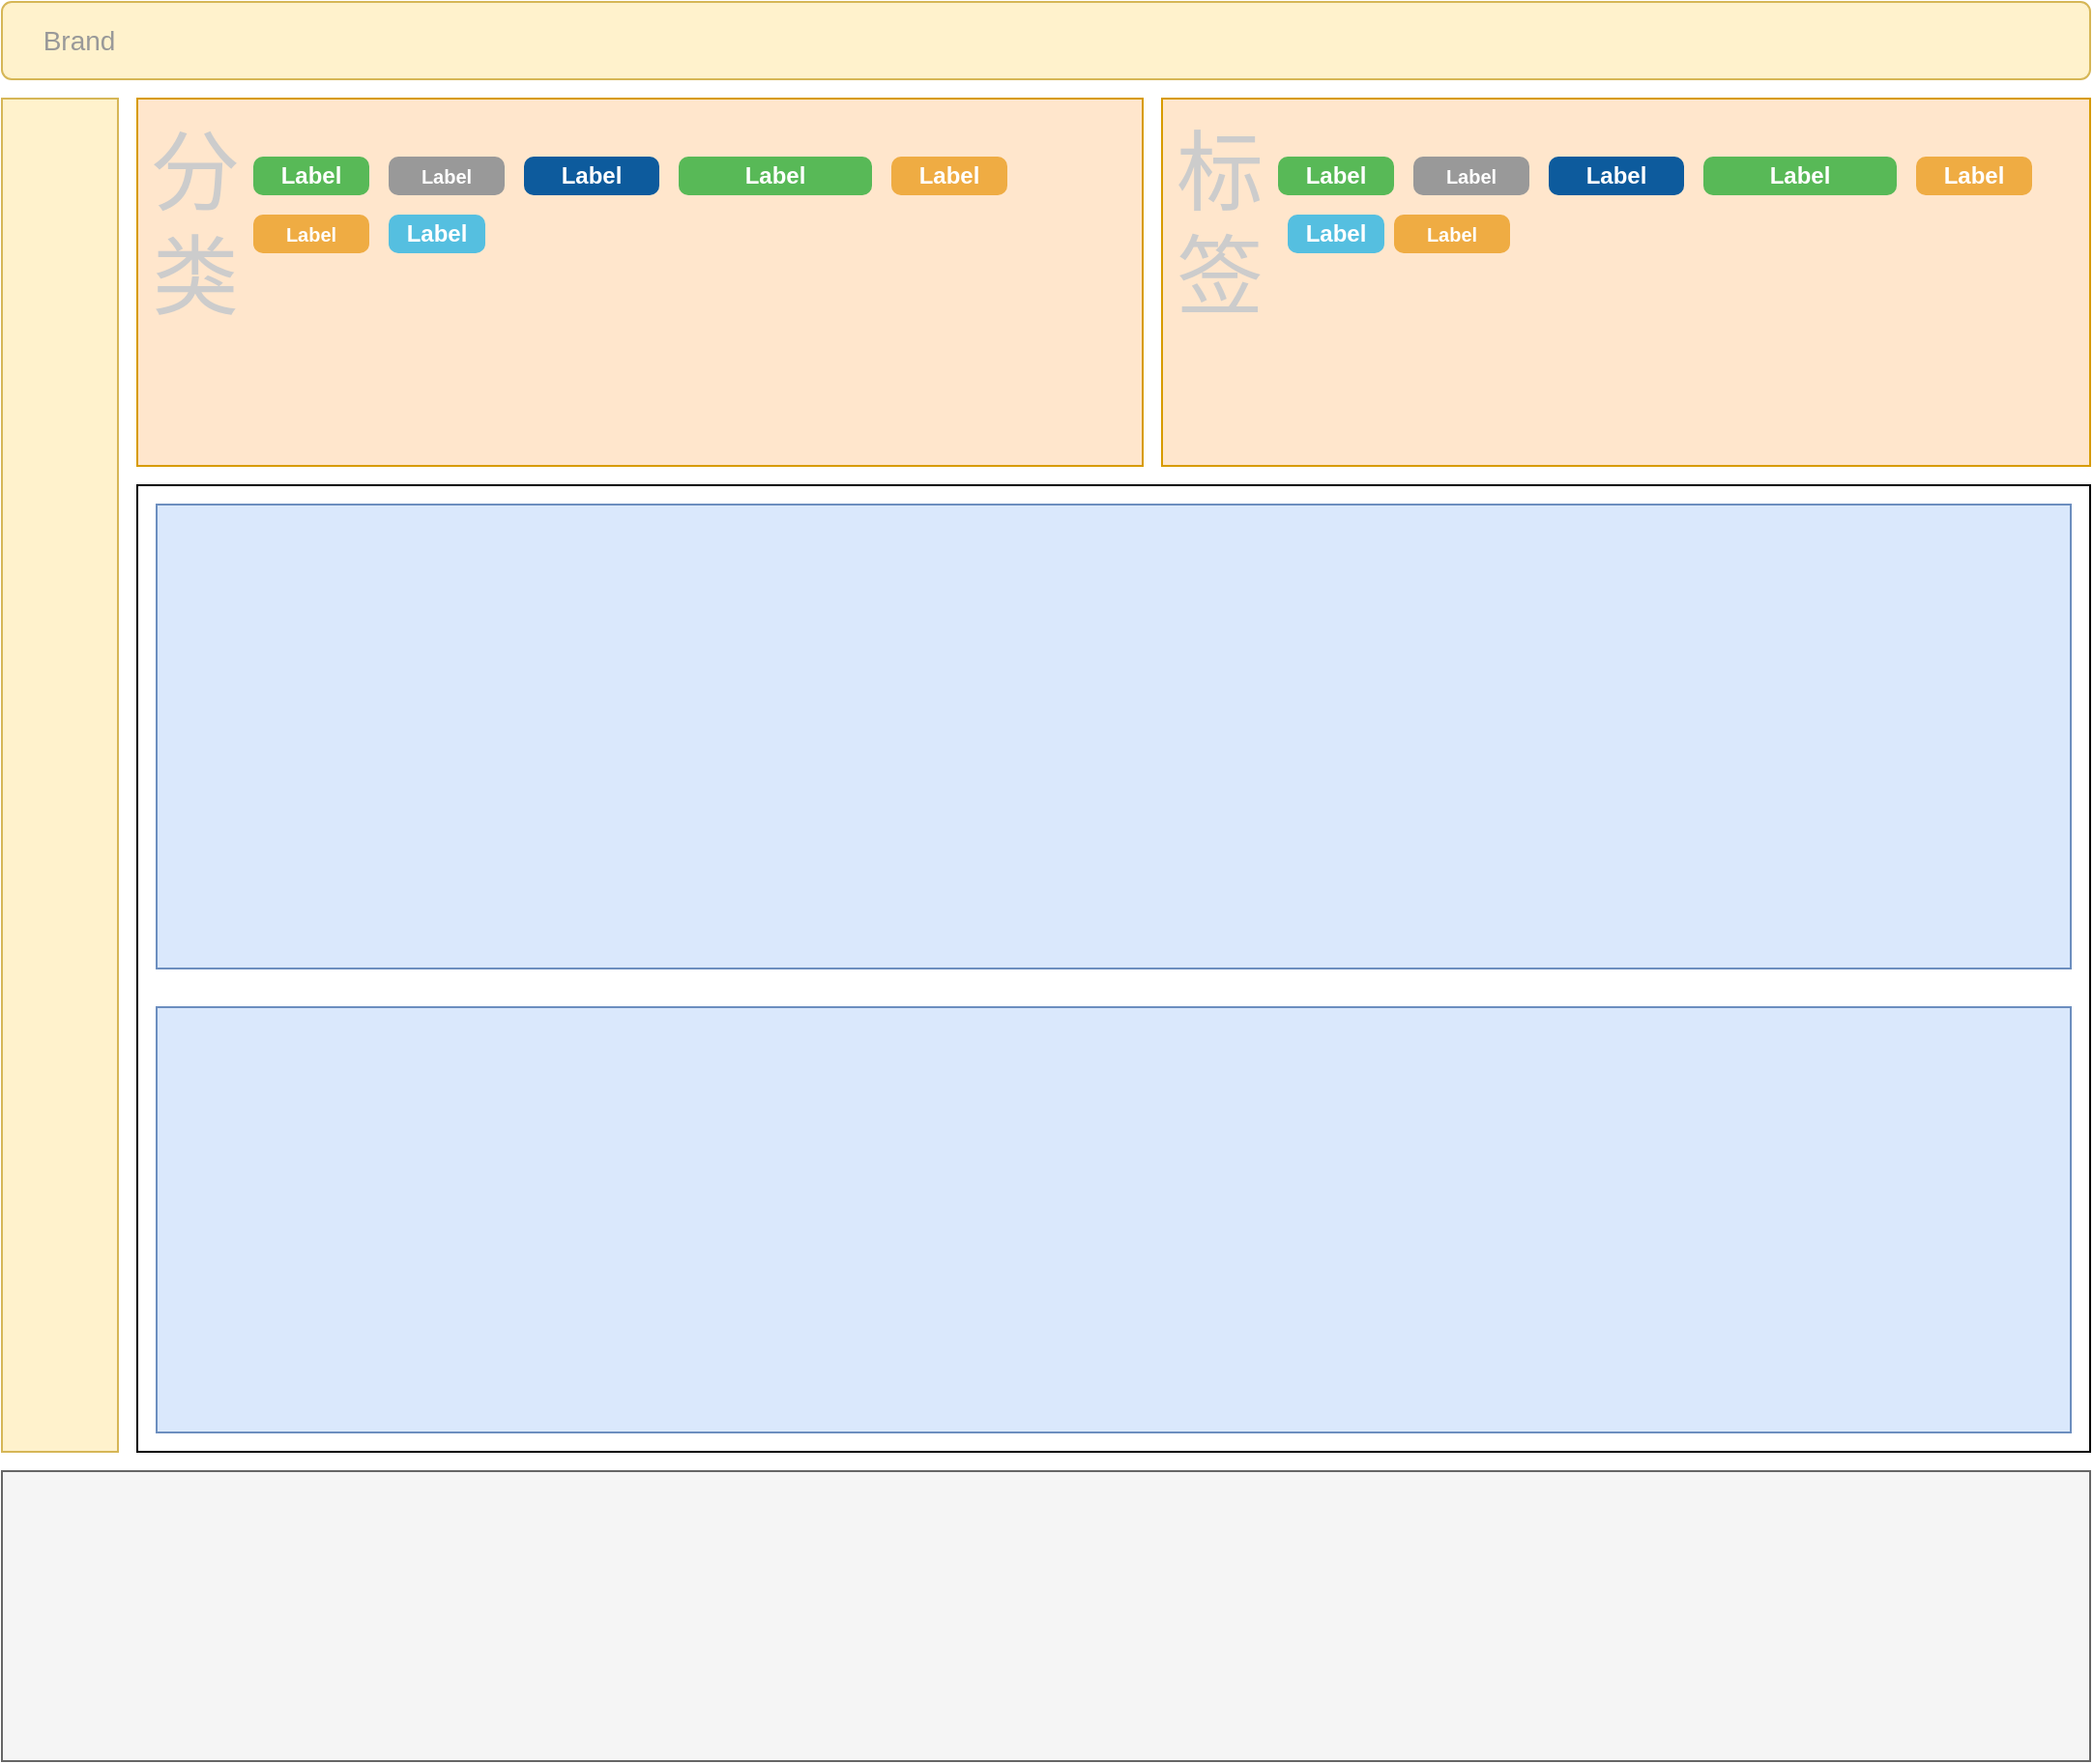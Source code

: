 <mxfile version="12.5.1" type="github">
  <diagram name="Page-1" id="c9db0220-8083-56f3-ca83-edcdcd058819">
    <mxGraphModel dx="1264" dy="767" grid="1" gridSize="10" guides="1" tooltips="1" connect="1" arrows="1" fold="1" page="1" pageScale="1.5" pageWidth="826" pageHeight="1169" background="#ffffff" math="0" shadow="0">
      <root>
        <mxCell id="0" style=";html=1;"/>
        <mxCell id="1" style=";html=1;" parent="0"/>
        <mxCell id="TS38FVxZl8F8GQCxT0lQ-6" value="" style="html=1;shadow=0;dashed=0;shape=mxgraph.bootstrap.rrect;rSize=5;fillColor=#fff2cc;strokeColor=#d6b656;" vertex="1" parent="1">
          <mxGeometry x="60" y="60" width="1080" height="40" as="geometry"/>
        </mxCell>
        <mxCell id="TS38FVxZl8F8GQCxT0lQ-7" value="Brand" style="html=1;shadow=0;dashed=0;shape=mxgraph.bootstrap.anchor;fontColor=#999999;fontSize=14;whiteSpace=wrap;resizeHeight=1;" vertex="1" parent="TS38FVxZl8F8GQCxT0lQ-6">
          <mxGeometry width="80" height="40" relative="1" as="geometry">
            <mxPoint as="offset"/>
          </mxGeometry>
        </mxCell>
        <mxCell id="TS38FVxZl8F8GQCxT0lQ-57" value="" style="rounded=0;whiteSpace=wrap;html=1;fillColor=#ffe6cc;strokeColor=#d79b00;" vertex="1" parent="1">
          <mxGeometry x="130" y="110" width="520" height="190" as="geometry"/>
        </mxCell>
        <mxCell id="TS38FVxZl8F8GQCxT0lQ-58" value="Label" style="html=1;shadow=0;dashed=0;shape=mxgraph.bootstrap.rrect;align=center;rSize=5;strokeColor=none;fillColor=#58B957;fontColor=#ffffff;fontStyle=1;whiteSpace=wrap;" vertex="1" parent="1">
          <mxGeometry x="190" y="140" width="60" height="20" as="geometry"/>
        </mxCell>
        <mxCell id="TS38FVxZl8F8GQCxT0lQ-62" value="Label" style="html=1;shadow=0;dashed=0;shape=mxgraph.bootstrap.rrect;align=center;rSize=5;strokeColor=none;fillColor=#58B957;fontColor=#ffffff;fontStyle=1;whiteSpace=wrap;" vertex="1" parent="1">
          <mxGeometry x="410" y="140" width="100" height="20" as="geometry"/>
        </mxCell>
        <mxCell id="TS38FVxZl8F8GQCxT0lQ-63" value="Label" style="html=1;shadow=0;dashed=0;shape=mxgraph.bootstrap.rrect;align=center;rSize=5;strokeColor=none;fillColor=#55BFE0;fontColor=#ffffff;fontStyle=1;whiteSpace=wrap;" vertex="1" parent="1">
          <mxGeometry x="260" y="170" width="50" height="20" as="geometry"/>
        </mxCell>
        <mxCell id="TS38FVxZl8F8GQCxT0lQ-64" value="Label" style="html=1;shadow=0;dashed=0;shape=mxgraph.bootstrap.rrect;align=center;rSize=5;strokeColor=none;fillColor=#EFAC43;fontColor=#ffffff;fontStyle=1;whiteSpace=wrap;" vertex="1" parent="1">
          <mxGeometry x="520" y="140" width="60" height="20" as="geometry"/>
        </mxCell>
        <mxCell id="TS38FVxZl8F8GQCxT0lQ-65" value="Label" style="html=1;shadow=0;dashed=0;shape=mxgraph.bootstrap.rrect;align=center;rSize=5;strokeColor=none;fillColor=#999999;fontColor=#ffffff;fontStyle=1;whiteSpace=wrap;fontSize=10;" vertex="1" parent="1">
          <mxGeometry x="260" y="140" width="60" height="20" as="geometry"/>
        </mxCell>
        <mxCell id="TS38FVxZl8F8GQCxT0lQ-66" value="Label" style="html=1;shadow=0;dashed=0;shape=mxgraph.bootstrap.rrect;align=center;rSize=5;strokeColor=none;fillColor=#0D5B9D;fontColor=#ffffff;fontStyle=1;whiteSpace=wrap;" vertex="1" parent="1">
          <mxGeometry x="330" y="140" width="70" height="20" as="geometry"/>
        </mxCell>
        <mxCell id="TS38FVxZl8F8GQCxT0lQ-67" value="Label" style="html=1;shadow=0;dashed=0;shape=mxgraph.bootstrap.rrect;align=center;rSize=5;strokeColor=none;fillColor=#EFAC43;fontColor=#ffffff;fontStyle=1;whiteSpace=wrap;fontSize=10;" vertex="1" parent="1">
          <mxGeometry x="190" y="170" width="60" height="20" as="geometry"/>
        </mxCell>
        <mxCell id="TS38FVxZl8F8GQCxT0lQ-69" value="&lt;font style=&quot;font-size: 45px&quot; color=&quot;#cccccc&quot;&gt;分类&lt;/font&gt;" style="text;html=1;strokeColor=none;fillColor=none;align=center;verticalAlign=middle;whiteSpace=wrap;rounded=0;" vertex="1" parent="1">
          <mxGeometry x="130" y="110" width="60" height="130" as="geometry"/>
        </mxCell>
        <mxCell id="TS38FVxZl8F8GQCxT0lQ-70" value="" style="rounded=0;whiteSpace=wrap;html=1;fillColor=#ffe6cc;strokeColor=#d79b00;" vertex="1" parent="1">
          <mxGeometry x="660" y="110" width="480" height="190" as="geometry"/>
        </mxCell>
        <mxCell id="TS38FVxZl8F8GQCxT0lQ-71" value="Label" style="html=1;shadow=0;dashed=0;shape=mxgraph.bootstrap.rrect;align=center;rSize=5;strokeColor=none;fillColor=#58B957;fontColor=#ffffff;fontStyle=1;whiteSpace=wrap;" vertex="1" parent="1">
          <mxGeometry x="720" y="140" width="60" height="20" as="geometry"/>
        </mxCell>
        <mxCell id="TS38FVxZl8F8GQCxT0lQ-72" value="Label" style="html=1;shadow=0;dashed=0;shape=mxgraph.bootstrap.rrect;align=center;rSize=5;strokeColor=none;fillColor=#58B957;fontColor=#ffffff;fontStyle=1;whiteSpace=wrap;" vertex="1" parent="1">
          <mxGeometry x="940" y="140" width="100" height="20" as="geometry"/>
        </mxCell>
        <mxCell id="TS38FVxZl8F8GQCxT0lQ-73" value="Label" style="html=1;shadow=0;dashed=0;shape=mxgraph.bootstrap.rrect;align=center;rSize=5;strokeColor=none;fillColor=#55BFE0;fontColor=#ffffff;fontStyle=1;whiteSpace=wrap;" vertex="1" parent="1">
          <mxGeometry x="725" y="170" width="50" height="20" as="geometry"/>
        </mxCell>
        <mxCell id="TS38FVxZl8F8GQCxT0lQ-74" value="Label" style="html=1;shadow=0;dashed=0;shape=mxgraph.bootstrap.rrect;align=center;rSize=5;strokeColor=none;fillColor=#EFAC43;fontColor=#ffffff;fontStyle=1;whiteSpace=wrap;" vertex="1" parent="1">
          <mxGeometry x="1050" y="140" width="60" height="20" as="geometry"/>
        </mxCell>
        <mxCell id="TS38FVxZl8F8GQCxT0lQ-75" value="Label" style="html=1;shadow=0;dashed=0;shape=mxgraph.bootstrap.rrect;align=center;rSize=5;strokeColor=none;fillColor=#999999;fontColor=#ffffff;fontStyle=1;whiteSpace=wrap;fontSize=10;" vertex="1" parent="1">
          <mxGeometry x="790" y="140" width="60" height="20" as="geometry"/>
        </mxCell>
        <mxCell id="TS38FVxZl8F8GQCxT0lQ-76" value="Label" style="html=1;shadow=0;dashed=0;shape=mxgraph.bootstrap.rrect;align=center;rSize=5;strokeColor=none;fillColor=#0D5B9D;fontColor=#ffffff;fontStyle=1;whiteSpace=wrap;" vertex="1" parent="1">
          <mxGeometry x="860" y="140" width="70" height="20" as="geometry"/>
        </mxCell>
        <mxCell id="TS38FVxZl8F8GQCxT0lQ-77" value="Label" style="html=1;shadow=0;dashed=0;shape=mxgraph.bootstrap.rrect;align=center;rSize=5;strokeColor=none;fillColor=#EFAC43;fontColor=#ffffff;fontStyle=1;whiteSpace=wrap;fontSize=10;" vertex="1" parent="1">
          <mxGeometry x="780" y="170" width="60" height="20" as="geometry"/>
        </mxCell>
        <mxCell id="TS38FVxZl8F8GQCxT0lQ-78" value="&lt;font color=&quot;#cccccc&quot;&gt;&lt;span style=&quot;font-size: 45px&quot;&gt;标签&lt;/span&gt;&lt;/font&gt;" style="text;html=1;strokeColor=none;fillColor=none;align=center;verticalAlign=middle;whiteSpace=wrap;rounded=0;" vertex="1" parent="1">
          <mxGeometry x="660" y="110" width="60" height="130" as="geometry"/>
        </mxCell>
        <mxCell id="TS38FVxZl8F8GQCxT0lQ-79" value="" style="rounded=0;whiteSpace=wrap;html=1;fillColor=none;" vertex="1" parent="1">
          <mxGeometry x="130" y="310" width="1010" height="500" as="geometry"/>
        </mxCell>
        <mxCell id="TS38FVxZl8F8GQCxT0lQ-80" value="" style="rounded=0;whiteSpace=wrap;html=1;fillColor=#fff2cc;strokeColor=#d6b656;" vertex="1" parent="1">
          <mxGeometry x="60" y="110" width="60" height="700" as="geometry"/>
        </mxCell>
        <mxCell id="TS38FVxZl8F8GQCxT0lQ-81" value="" style="rounded=0;whiteSpace=wrap;html=1;fillColor=#f5f5f5;strokeColor=#666666;fontColor=#333333;" vertex="1" parent="1">
          <mxGeometry x="60" y="820" width="1080" height="150" as="geometry"/>
        </mxCell>
        <mxCell id="TS38FVxZl8F8GQCxT0lQ-82" value="" style="rounded=0;whiteSpace=wrap;html=1;fillColor=#dae8fc;strokeColor=#6c8ebf;" vertex="1" parent="1">
          <mxGeometry x="140" y="320" width="990" height="240" as="geometry"/>
        </mxCell>
        <mxCell id="TS38FVxZl8F8GQCxT0lQ-83" value="" style="rounded=0;whiteSpace=wrap;html=1;fillColor=#dae8fc;strokeColor=#6c8ebf;" vertex="1" parent="1">
          <mxGeometry x="140" y="580" width="990" height="220" as="geometry"/>
        </mxCell>
      </root>
    </mxGraphModel>
  </diagram>
</mxfile>
